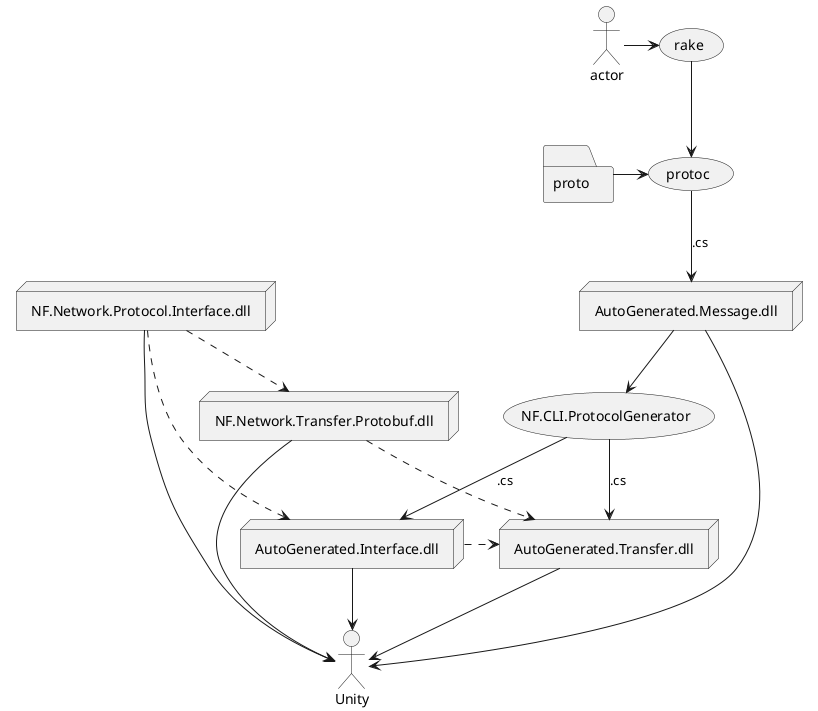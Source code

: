 @startuml
folder proto
node AutoGenerated.Message.dll
node AutoGenerated.Interface.dll
node AutoGenerated.Transfer.dll
node NF.Network.Transfer.Protobuf.dll
node NF.Network.Protocol.Interface.dll

actor -> (rake)


(rake) --> (protoc)
(proto) -> (protoc)
(protoc) --> (AutoGenerated.Message.dll) : .cs
(AutoGenerated.Message.dll) --> (NF.CLI.ProtocolGenerator)
(NF.CLI.ProtocolGenerator) --> (AutoGenerated.Interface.dll) : .cs
(NF.CLI.ProtocolGenerator) --> (AutoGenerated.Transfer.dll) : .cs

(NF.Network.Protocol.Interface.dll) ..> (AutoGenerated.Interface.dll)
(NF.Network.Protocol.Interface.dll) ..> (NF.Network.Transfer.Protobuf.dll)
(NF.Network.Transfer.Protobuf.dll) ..> (AutoGenerated.Transfer.dll)
(AutoGenerated.Interface.dll) .> (AutoGenerated.Transfer.dll)

(NF.Network.Protocol.Interface.dll) --> Unity
(NF.Network.Transfer.Protobuf.dll) --> Unity
(AutoGenerated.Message.dll) --> Unity
(AutoGenerated.Transfer.dll) --> Unity
(AutoGenerated.Interface.dll) --> Unity

@enduml
